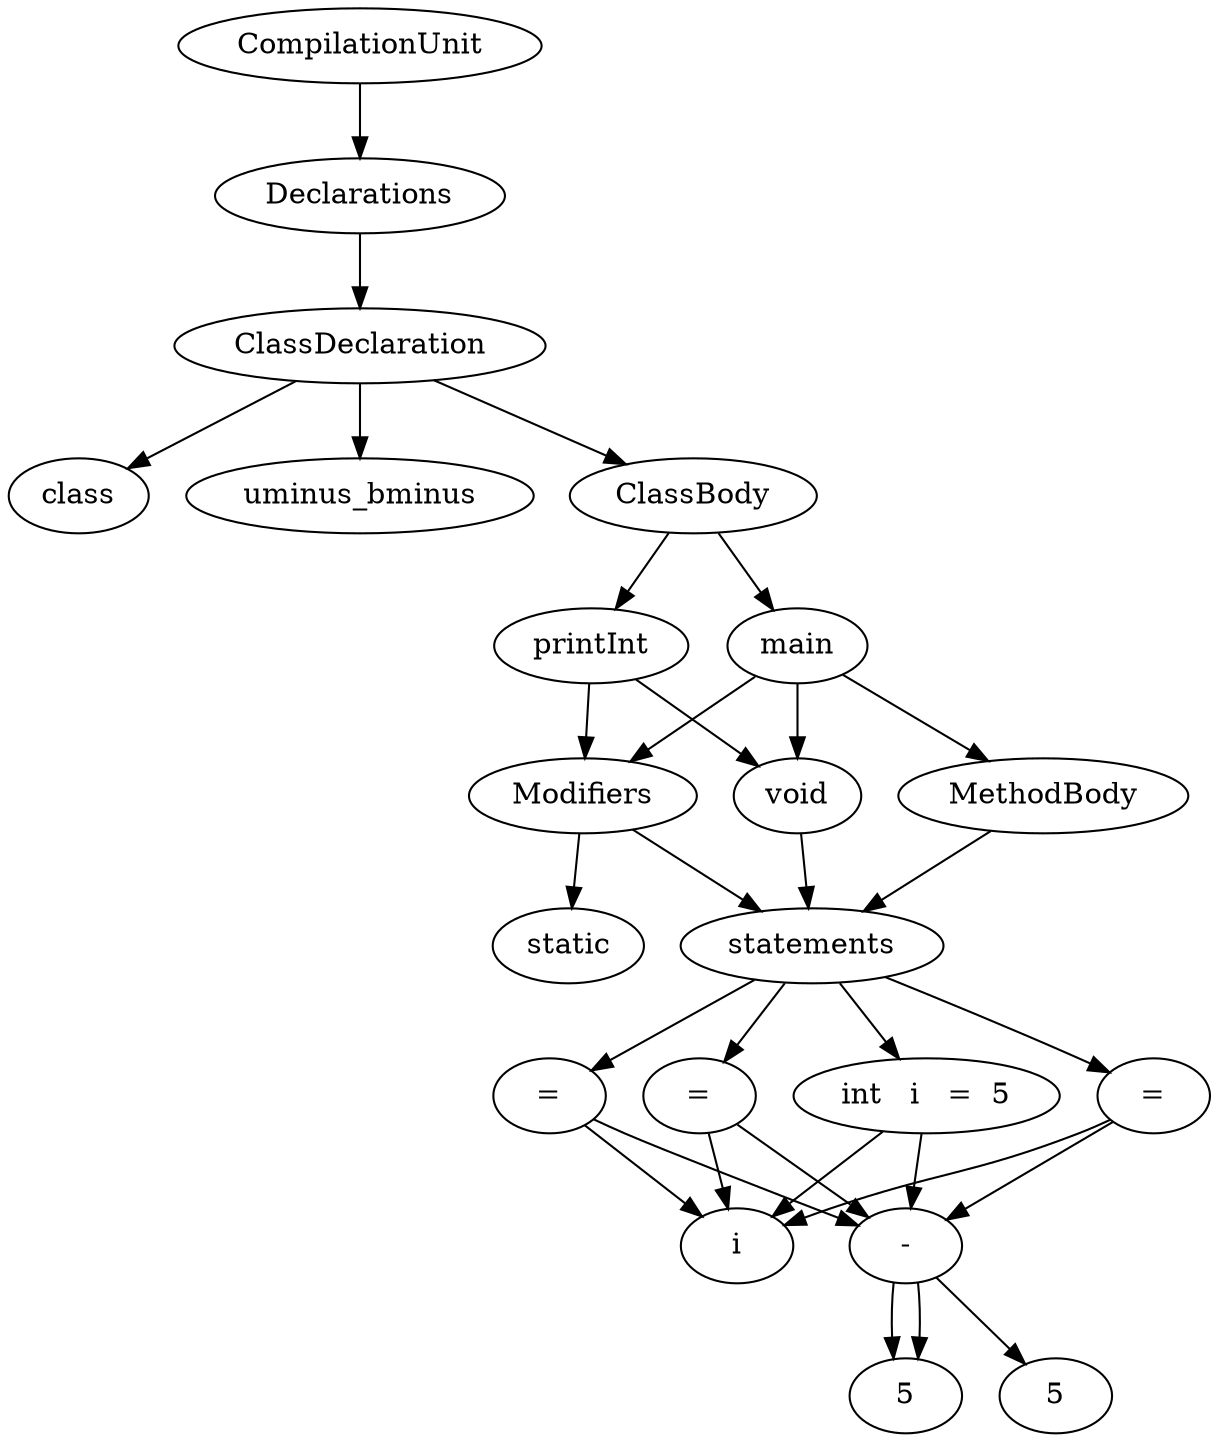 digraph AST{ 
	i0_0_0 [label= "CompilationUnit"]	i0_0_0 ->{ i1_1_0}
	i1_1_0 [label= "Declarations"]	i1_1_0 ->{ i2_2_0}
	i2_2_0 [label= "ClassDeclaration"]	i2_2_0 ->{ i3_3_0 ,i3_3_1 ,i3_3_2}
	i3_3_0 [label= "class"]	i3_3_0 ->{}
	i3_3_1 [label= "uminus_bminus"]	i3_3_1 ->{}
	i3_3_2 [label= "ClassBody"]	i3_3_2 ->{ i4_4_0 ,i4_4_1}
	i4_4_0 [label= "printInt"]	i4_4_0 ->{ i5_5_0 ,i5_5_1}
	i5_5_0 [label= "int"]	i5_5_0 ->{}
	i5_5_1 [label= "Parameters"]	i5_5_1 ->{ i6_6_0}
	i6_6_0 [label= "int   n"]	i6_6_0 ->{}
	i4_4_1 [label= "main"]	i4_4_1 ->{ i5_5_0 ,i5_5_1 ,i5_5_2}
	i5_5_0 [label= "Modifiers"]	i5_5_0 ->{ i6_6_0 ,i6_6_1}
	i6_6_0 [label= "public"]	i6_6_0 ->{}
	i6_6_1 [label= "static"]	i6_6_1 ->{}
	i5_5_1 [label= "void"]	i5_5_1 ->{}
	i5_5_2 [label= "MethodBody"]	i5_5_2 ->{ i6_6_0}
	i6_6_0 [label= "statements"]	i6_6_0 ->{ i7_7_0 ,i7_7_1 ,i7_7_2 ,i7_7_3}
	i7_7_0 [label= "int   i   =  5"]	i7_7_0 ->{ i8_8_0 ,i8_8_1}
	i8_8_0 [label= "int"]	i8_8_0 ->{}
	i8_8_1 [label= "i   =  5"]	i8_8_1 ->{ i9_9_0 ,i9_9_1}
	i9_9_0 [label= "i"]	i9_9_0 ->{}
	i9_9_1 [label= "5"]	i9_9_1 ->{}
	i7_7_1 [label= "="]	i7_7_1 ->{ i8_8_0 ,i8_8_1}
	i8_8_0 [label= "i"]	i8_8_0 ->{}
	i8_8_1 [label= "5"]	i8_8_1 ->{}
	i7_7_2 [label= "="]	i7_7_2 ->{ i8_8_0 ,i8_8_1}
	i8_8_0 [label= "i"]	i8_8_0 ->{}
	i8_8_1 [label= "5"]	i8_8_1 ->{}
	i7_7_3 [label= "="]	i7_7_3 ->{ i8_8_0 ,i8_8_1}
	i8_8_0 [label= "i"]	i8_8_0 ->{}
	i8_8_1 [label= "-"]	i8_8_1 ->{ i9_9_0}
	i9_9_0 [label= "5"]	i9_9_0 ->{}
} 
